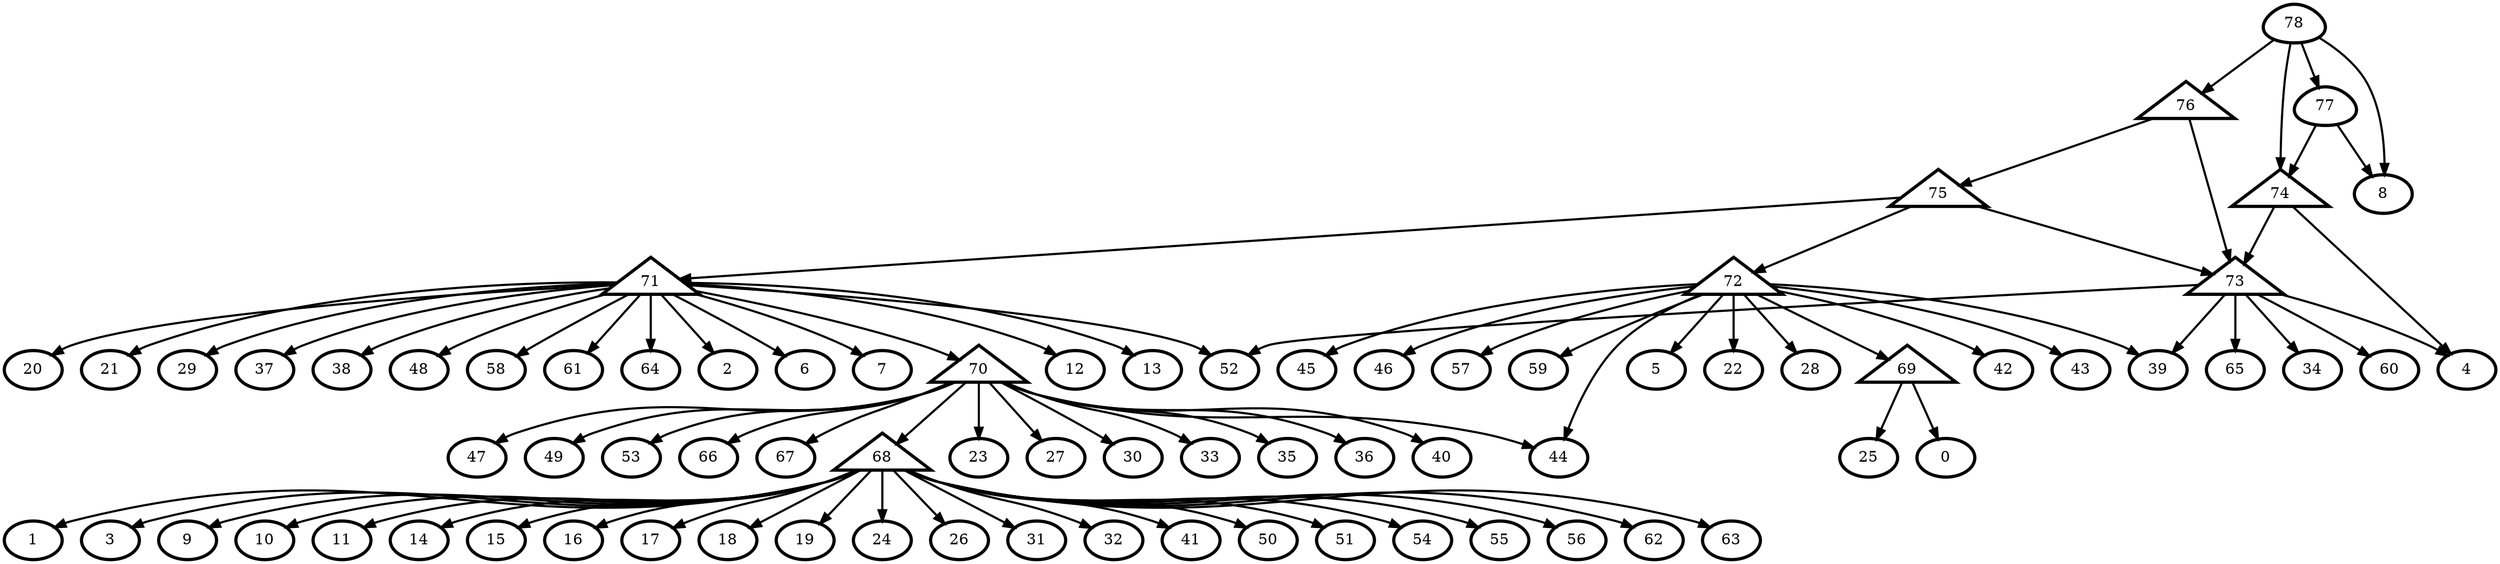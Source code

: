 digraph G {
    0 [penwidth=3,label="0"]
    1 [penwidth=3,label="1"]
    2 [penwidth=3,label="2"]
    3 [penwidth=3,label="3"]
    4 [penwidth=3,label="4"]
    5 [penwidth=3,label="5"]
    6 [penwidth=3,label="6"]
    7 [penwidth=3,label="7"]
    8 [penwidth=3,label="8"]
    9 [penwidth=3,label="9"]
    10 [penwidth=3,label="10"]
    11 [penwidth=3,label="11"]
    12 [penwidth=3,label="12"]
    13 [penwidth=3,label="13"]
    14 [penwidth=3,label="14"]
    15 [penwidth=3,label="15"]
    16 [penwidth=3,label="16"]
    17 [penwidth=3,label="17"]
    18 [penwidth=3,label="18"]
    19 [penwidth=3,label="19"]
    20 [penwidth=3,label="20"]
    21 [penwidth=3,label="21"]
    22 [penwidth=3,label="22"]
    23 [penwidth=3,label="23"]
    24 [penwidth=3,label="24"]
    25 [penwidth=3,label="25"]
    26 [penwidth=3,label="26"]
    27 [penwidth=3,label="27"]
    28 [penwidth=3,label="28"]
    29 [penwidth=3,label="29"]
    30 [penwidth=3,label="30"]
    31 [penwidth=3,label="31"]
    32 [penwidth=3,label="32"]
    33 [penwidth=3,label="33"]
    34 [penwidth=3,label="34"]
    35 [penwidth=3,label="35"]
    36 [penwidth=3,label="36"]
    37 [penwidth=3,label="37"]
    38 [penwidth=3,label="38"]
    39 [penwidth=3,label="39"]
    40 [penwidth=3,label="40"]
    41 [penwidth=3,label="41"]
    42 [penwidth=3,label="42"]
    43 [penwidth=3,label="43"]
    44 [penwidth=3,label="44"]
    45 [penwidth=3,label="45"]
    46 [penwidth=3,label="46"]
    47 [penwidth=3,label="47"]
    48 [penwidth=3,label="48"]
    49 [penwidth=3,label="49"]
    50 [penwidth=3,label="50"]
    51 [penwidth=3,label="51"]
    52 [penwidth=3,label="52"]
    53 [penwidth=3,label="53"]
    54 [penwidth=3,label="54"]
    55 [penwidth=3,label="55"]
    56 [penwidth=3,label="56"]
    57 [penwidth=3,label="57"]
    58 [penwidth=3,label="58"]
    59 [penwidth=3,label="59"]
    60 [penwidth=3,label="60"]
    61 [penwidth=3,label="61"]
    62 [penwidth=3,label="62"]
    63 [penwidth=3,label="63"]
    64 [penwidth=3,label="64"]
    65 [penwidth=3,label="65"]
    66 [penwidth=3,label="66"]
    67 [penwidth=3,label="67"]
    68 [penwidth=3,label="77",shape = "egg"]
    69 [penwidth=3,label="68",shape = "triangle"]
    70 [penwidth=3,label="69",shape = "triangle"]
    71 [penwidth=3,label="70",shape = "triangle"]
    72 [penwidth=3,label="71",shape = "triangle"]
    73 [penwidth=3,label="72",shape = "triangle"]
    74 [penwidth=3,label="73",shape = "triangle"]
    75 [penwidth=3,label="74",shape = "triangle"]
    76 [penwidth=3,label="75",shape = "triangle"]
    77 [penwidth=3,label="76",shape = "triangle"]
    78 [penwidth=3,label="78",shape = "egg"]

    69 -> 15 [penwidth=2]
    69 -> 3 [penwidth=2]
    69 -> 26 [penwidth=2]
    69 -> 24 [penwidth=2]
    69 -> 56 [penwidth=2]
    69 -> 51 [penwidth=2]
    69 -> 14 [penwidth=2]
    69 -> 18 [penwidth=2]
    69 -> 11 [penwidth=2]
    69 -> 16 [penwidth=2]
    69 -> 50 [penwidth=2]
    69 -> 31 [penwidth=2]
    69 -> 17 [penwidth=2]
    69 -> 63 [penwidth=2]
    69 -> 54 [penwidth=2]
    69 -> 10 [penwidth=2]
    69 -> 32 [penwidth=2]
    69 -> 41 [penwidth=2]
    69 -> 19 [penwidth=2]
    69 -> 55 [penwidth=2]
    69 -> 62 [penwidth=2]
    69 -> 1 [penwidth=2]
    69 -> 9 [penwidth=2]
    70 -> 0 [penwidth=2]
    70 -> 25 [penwidth=2]
    71 -> 66 [penwidth=2]
    71 -> 67 [penwidth=2]
    71 -> 36 [penwidth=2]
    71 -> 35 [penwidth=2]
    71 -> 53 [penwidth=2]
    71 -> 69 [penwidth=2]
    71 -> 30 [penwidth=2]
    71 -> 49 [penwidth=2]
    71 -> 27 [penwidth=2]
    71 -> 23 [penwidth=2]
    71 -> 44 [penwidth=2]
    71 -> 40 [penwidth=2]
    71 -> 33 [penwidth=2]
    71 -> 47 [penwidth=2]
    72 -> 71 [penwidth=2]
    72 -> 38 [penwidth=2]
    72 -> 20 [penwidth=2]
    72 -> 7 [penwidth=2]
    72 -> 2 [penwidth=2]
    72 -> 37 [penwidth=2]
    72 -> 29 [penwidth=2]
    72 -> 52 [penwidth=2]
    72 -> 48 [penwidth=2]
    72 -> 6 [penwidth=2]
    72 -> 64 [penwidth=2]
    72 -> 61 [penwidth=2]
    72 -> 12 [penwidth=2]
    72 -> 21 [penwidth=2]
    72 -> 58 [penwidth=2]
    72 -> 13 [penwidth=2]
    73 -> 43 [penwidth=2]
    73 -> 45 [penwidth=2]
    73 -> 39 [penwidth=2]
    73 -> 70 [penwidth=2]
    73 -> 46 [penwidth=2]
    73 -> 22 [penwidth=2]
    73 -> 42 [penwidth=2]
    73 -> 5 [penwidth=2]
    73 -> 57 [penwidth=2]
    73 -> 59 [penwidth=2]
    73 -> 44 [penwidth=2]
    73 -> 28 [penwidth=2]
    74 -> 34 [penwidth=2]
    74 -> 52 [penwidth=2]
    74 -> 39 [penwidth=2]
    74 -> 60 [penwidth=2]
    74 -> 65 [penwidth=2]
    74 -> 4 [penwidth=2]
    75 -> 74 [penwidth=2]
    75 -> 4 [penwidth=2]
    76 -> 74 [penwidth=2]
    76 -> 72 [penwidth=2]
    76 -> 73 [penwidth=2]
    77 -> 74 [penwidth=2]
    77 -> 76 [penwidth=2]
    68 -> 75 [penwidth=2]
    68 -> 8 [penwidth=2]
    78 -> 77 [penwidth=2]
    78 -> 68 [penwidth=2]
    78 -> 8 [penwidth=2]
    78 -> 75 [penwidth=2]
}